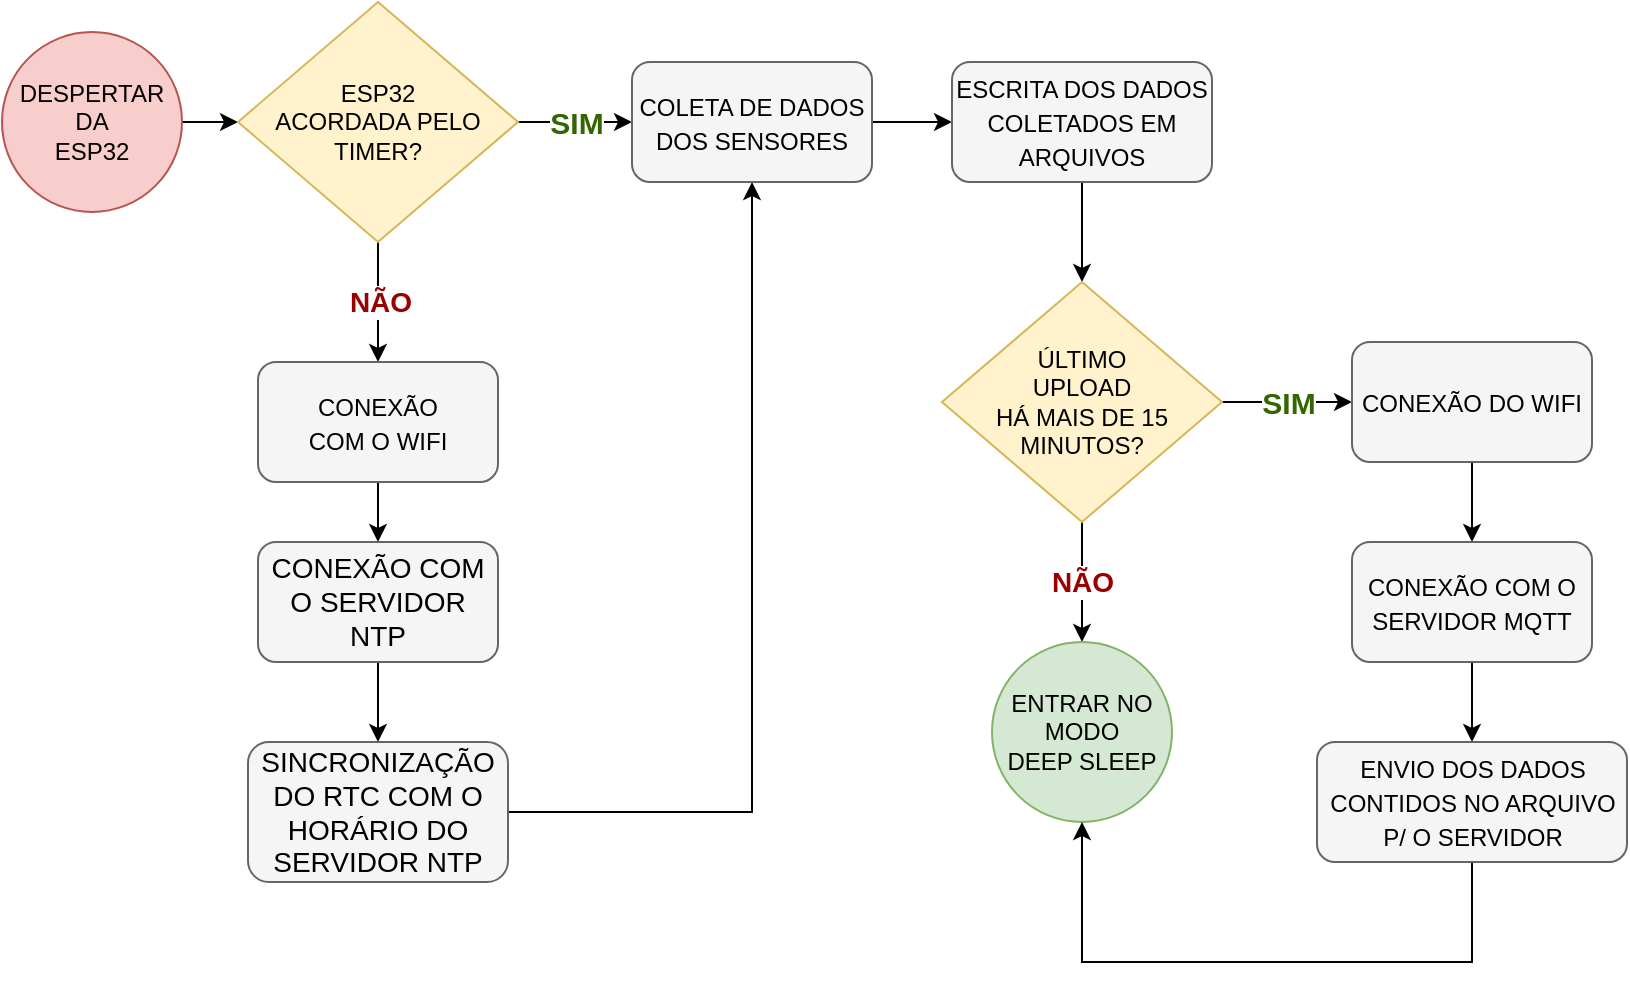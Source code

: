 <mxfile version="20.8.6" type="device"><diagram id="HXnWdgKpF-5sYzg2t52W" name="Page-1"><mxGraphModel dx="1687" dy="981" grid="1" gridSize="10" guides="1" tooltips="1" connect="1" arrows="1" fold="1" page="1" pageScale="1" pageWidth="850" pageHeight="1100" math="0" shadow="0"><root><mxCell id="0"/><mxCell id="1" parent="0"/><mxCell id="LSaRgQGM4pEnr6Bylzn9-3" style="edgeStyle=orthogonalEdgeStyle;rounded=0;orthogonalLoop=1;jettySize=auto;html=1;exitX=1;exitY=0.5;exitDx=0;exitDy=0;entryX=0;entryY=0.5;entryDx=0;entryDy=0;" edge="1" parent="1" source="LSaRgQGM4pEnr6Bylzn9-1" target="LSaRgQGM4pEnr6Bylzn9-4"><mxGeometry relative="1" as="geometry"><mxPoint x="240" y="180" as="targetPoint"/></mxGeometry></mxCell><mxCell id="LSaRgQGM4pEnr6Bylzn9-1" value="DESPERTAR&lt;br&gt;DA&lt;br&gt;ESP32" style="ellipse;whiteSpace=wrap;html=1;aspect=fixed;fillColor=#f8cecc;strokeColor=#b85450;" vertex="1" parent="1"><mxGeometry x="90" y="135" width="90" height="90" as="geometry"/></mxCell><mxCell id="LSaRgQGM4pEnr6Bylzn9-5" value="&lt;font color=&quot;#336600&quot; style=&quot;font-size: 15px;&quot;&gt;&lt;b style=&quot;&quot;&gt;SIM&lt;/b&gt;&lt;/font&gt;" style="edgeStyle=orthogonalEdgeStyle;rounded=0;orthogonalLoop=1;jettySize=auto;html=1;entryX=0;entryY=0.5;entryDx=0;entryDy=0;" edge="1" parent="1" source="LSaRgQGM4pEnr6Bylzn9-4" target="LSaRgQGM4pEnr6Bylzn9-14"><mxGeometry relative="1" as="geometry"><mxPoint x="480" y="180" as="targetPoint"/><mxPoint as="offset"/></mxGeometry></mxCell><mxCell id="LSaRgQGM4pEnr6Bylzn9-6" value="&lt;b&gt;&lt;font color=&quot;#990000&quot; style=&quot;font-size: 14px;&quot;&gt;NÃO&lt;/font&gt;&lt;/b&gt;" style="edgeStyle=orthogonalEdgeStyle;rounded=0;orthogonalLoop=1;jettySize=auto;html=1;" edge="1" parent="1" source="LSaRgQGM4pEnr6Bylzn9-4"><mxGeometry relative="1" as="geometry"><mxPoint x="278" y="300" as="targetPoint"/><mxPoint as="offset"/></mxGeometry></mxCell><mxCell id="LSaRgQGM4pEnr6Bylzn9-4" value="ESP32 &lt;br&gt;ACORDADA PELO TIMER?" style="rhombus;whiteSpace=wrap;html=1;fillColor=#fff2cc;strokeColor=#d6b656;" vertex="1" parent="1"><mxGeometry x="208" y="120" width="140" height="120" as="geometry"/></mxCell><mxCell id="LSaRgQGM4pEnr6Bylzn9-11" style="edgeStyle=orthogonalEdgeStyle;rounded=0;orthogonalLoop=1;jettySize=auto;html=1;entryX=0.5;entryY=0;entryDx=0;entryDy=0;fontSize=12;fontColor=#000000;" edge="1" parent="1" source="LSaRgQGM4pEnr6Bylzn9-8" target="LSaRgQGM4pEnr6Bylzn9-9"><mxGeometry relative="1" as="geometry"/></mxCell><mxCell id="LSaRgQGM4pEnr6Bylzn9-8" value="&lt;font color=&quot;#000000&quot; style=&quot;font-size: 12px;&quot;&gt;CONEXÃO &lt;br&gt;COM O WIFI&lt;/font&gt;" style="rounded=1;whiteSpace=wrap;html=1;fontSize=14;fontColor=#333333;fillColor=#f5f5f5;strokeColor=#666666;" vertex="1" parent="1"><mxGeometry x="218" y="300" width="120" height="60" as="geometry"/></mxCell><mxCell id="LSaRgQGM4pEnr6Bylzn9-12" style="edgeStyle=orthogonalEdgeStyle;rounded=0;orthogonalLoop=1;jettySize=auto;html=1;fontSize=12;fontColor=#000000;" edge="1" parent="1" source="LSaRgQGM4pEnr6Bylzn9-9" target="LSaRgQGM4pEnr6Bylzn9-10"><mxGeometry relative="1" as="geometry"/></mxCell><mxCell id="LSaRgQGM4pEnr6Bylzn9-9" value="&lt;font color=&quot;#000000&quot; style=&quot;&quot;&gt;CONEXÃO COM O SERVIDOR&lt;br&gt;NTP&lt;br&gt;&lt;/font&gt;" style="rounded=1;whiteSpace=wrap;html=1;fontSize=14;fontColor=#333333;fillColor=#f5f5f5;strokeColor=#666666;" vertex="1" parent="1"><mxGeometry x="218" y="390" width="120" height="60" as="geometry"/></mxCell><mxCell id="LSaRgQGM4pEnr6Bylzn9-13" style="edgeStyle=orthogonalEdgeStyle;rounded=0;orthogonalLoop=1;jettySize=auto;html=1;fontSize=12;fontColor=#000000;entryX=0.5;entryY=1;entryDx=0;entryDy=0;" edge="1" parent="1" source="LSaRgQGM4pEnr6Bylzn9-10" target="LSaRgQGM4pEnr6Bylzn9-14"><mxGeometry relative="1" as="geometry"><mxPoint x="520.0" y="200" as="targetPoint"/></mxGeometry></mxCell><mxCell id="LSaRgQGM4pEnr6Bylzn9-10" value="&lt;font color=&quot;#000000&quot; style=&quot;&quot;&gt;SINCRONIZAÇÃO DO RTC COM O HORÁRIO DO SERVIDOR NTP&lt;br&gt;&lt;/font&gt;" style="rounded=1;whiteSpace=wrap;html=1;fontSize=14;fontColor=#333333;fillColor=#f5f5f5;strokeColor=#666666;" vertex="1" parent="1"><mxGeometry x="213" y="490" width="130" height="70" as="geometry"/></mxCell><mxCell id="LSaRgQGM4pEnr6Bylzn9-16" style="edgeStyle=orthogonalEdgeStyle;rounded=0;orthogonalLoop=1;jettySize=auto;html=1;entryX=0;entryY=0.5;entryDx=0;entryDy=0;fontSize=12;fontColor=#000000;" edge="1" parent="1" source="LSaRgQGM4pEnr6Bylzn9-14" target="LSaRgQGM4pEnr6Bylzn9-15"><mxGeometry relative="1" as="geometry"/></mxCell><mxCell id="LSaRgQGM4pEnr6Bylzn9-14" value="&lt;font color=&quot;#000000&quot;&gt;&lt;span style=&quot;font-size: 12px;&quot;&gt;COLETA DE DADOS DOS SENSORES&lt;/span&gt;&lt;/font&gt;" style="rounded=1;whiteSpace=wrap;html=1;fontSize=14;fontColor=#333333;fillColor=#f5f5f5;strokeColor=#666666;" vertex="1" parent="1"><mxGeometry x="405" y="150" width="120" height="60" as="geometry"/></mxCell><mxCell id="LSaRgQGM4pEnr6Bylzn9-21" style="edgeStyle=orthogonalEdgeStyle;rounded=0;orthogonalLoop=1;jettySize=auto;html=1;fontSize=12;fontColor=#000000;" edge="1" parent="1" source="LSaRgQGM4pEnr6Bylzn9-15" target="LSaRgQGM4pEnr6Bylzn9-20"><mxGeometry relative="1" as="geometry"/></mxCell><mxCell id="LSaRgQGM4pEnr6Bylzn9-15" value="&lt;font color=&quot;#000000&quot;&gt;&lt;span style=&quot;font-size: 12px;&quot;&gt;ESCRITA DOS DADOS COLETADOS EM ARQUIVOS&lt;/span&gt;&lt;/font&gt;" style="rounded=1;whiteSpace=wrap;html=1;fontSize=14;fontColor=#333333;fillColor=#f5f5f5;strokeColor=#666666;" vertex="1" parent="1"><mxGeometry x="565" y="150" width="130" height="60" as="geometry"/></mxCell><mxCell id="LSaRgQGM4pEnr6Bylzn9-18" value="&lt;font color=&quot;#336600&quot; style=&quot;font-size: 15px;&quot;&gt;&lt;b style=&quot;&quot;&gt;SIM&lt;/b&gt;&lt;/font&gt;" style="edgeStyle=orthogonalEdgeStyle;rounded=0;orthogonalLoop=1;jettySize=auto;html=1;entryX=0;entryY=0.5;entryDx=0;entryDy=0;" edge="1" parent="1" source="LSaRgQGM4pEnr6Bylzn9-20" target="LSaRgQGM4pEnr6Bylzn9-23"><mxGeometry relative="1" as="geometry"><mxPoint x="800" y="320" as="targetPoint"/><mxPoint as="offset"/></mxGeometry></mxCell><mxCell id="LSaRgQGM4pEnr6Bylzn9-19" value="&lt;b&gt;&lt;font color=&quot;#990000&quot; style=&quot;font-size: 14px;&quot;&gt;NÃO&lt;/font&gt;&lt;/b&gt;" style="edgeStyle=orthogonalEdgeStyle;rounded=0;orthogonalLoop=1;jettySize=auto;html=1;entryX=0.5;entryY=0;entryDx=0;entryDy=0;" edge="1" parent="1" source="LSaRgQGM4pEnr6Bylzn9-20" target="LSaRgQGM4pEnr6Bylzn9-22"><mxGeometry relative="1" as="geometry"><mxPoint x="630" y="440" as="targetPoint"/><mxPoint as="offset"/></mxGeometry></mxCell><mxCell id="LSaRgQGM4pEnr6Bylzn9-20" value="ÚLTIMO &lt;br&gt;UPLOAD &lt;br&gt;HÁ MAIS DE 15 MINUTOS?" style="rhombus;whiteSpace=wrap;html=1;fillColor=#fff2cc;strokeColor=#d6b656;" vertex="1" parent="1"><mxGeometry x="560" y="260" width="140" height="120" as="geometry"/></mxCell><mxCell id="LSaRgQGM4pEnr6Bylzn9-22" value="ENTRAR NO MODO&lt;br&gt;DEEP SLEEP" style="ellipse;whiteSpace=wrap;html=1;aspect=fixed;fillColor=#d5e8d4;strokeColor=#82b366;" vertex="1" parent="1"><mxGeometry x="585" y="440" width="90" height="90" as="geometry"/></mxCell><mxCell id="LSaRgQGM4pEnr6Bylzn9-25" style="edgeStyle=orthogonalEdgeStyle;rounded=0;orthogonalLoop=1;jettySize=auto;html=1;fontSize=12;fontColor=#000000;" edge="1" parent="1" source="LSaRgQGM4pEnr6Bylzn9-23" target="LSaRgQGM4pEnr6Bylzn9-24"><mxGeometry relative="1" as="geometry"/></mxCell><mxCell id="LSaRgQGM4pEnr6Bylzn9-23" value="&lt;font color=&quot;#000000&quot; style=&quot;font-size: 12px;&quot;&gt;CONEXÃO DO WIFI&lt;/font&gt;" style="rounded=1;whiteSpace=wrap;html=1;fontSize=14;fontColor=#333333;fillColor=#f5f5f5;strokeColor=#666666;" vertex="1" parent="1"><mxGeometry x="765" y="290" width="120" height="60" as="geometry"/></mxCell><mxCell id="LSaRgQGM4pEnr6Bylzn9-27" style="edgeStyle=orthogonalEdgeStyle;rounded=0;orthogonalLoop=1;jettySize=auto;html=1;entryX=0.5;entryY=0;entryDx=0;entryDy=0;fontSize=12;fontColor=#000000;" edge="1" parent="1" source="LSaRgQGM4pEnr6Bylzn9-24" target="LSaRgQGM4pEnr6Bylzn9-26"><mxGeometry relative="1" as="geometry"/></mxCell><mxCell id="LSaRgQGM4pEnr6Bylzn9-24" value="&lt;font color=&quot;#000000&quot; style=&quot;font-size: 12px;&quot;&gt;CONEXÃO COM O SERVIDOR MQTT&lt;/font&gt;" style="rounded=1;whiteSpace=wrap;html=1;fontSize=14;fontColor=#333333;fillColor=#f5f5f5;strokeColor=#666666;" vertex="1" parent="1"><mxGeometry x="765" y="390" width="120" height="60" as="geometry"/></mxCell><mxCell id="LSaRgQGM4pEnr6Bylzn9-28" style="edgeStyle=orthogonalEdgeStyle;rounded=0;orthogonalLoop=1;jettySize=auto;html=1;entryX=0.5;entryY=1;entryDx=0;entryDy=0;fontSize=12;fontColor=#000000;exitX=0.5;exitY=1;exitDx=0;exitDy=0;" edge="1" parent="1" source="LSaRgQGM4pEnr6Bylzn9-26" target="LSaRgQGM4pEnr6Bylzn9-22"><mxGeometry relative="1" as="geometry"><Array as="points"><mxPoint x="825" y="600"/><mxPoint x="630" y="600"/></Array></mxGeometry></mxCell><mxCell id="LSaRgQGM4pEnr6Bylzn9-26" value="&lt;font color=&quot;#000000&quot; style=&quot;font-size: 12px;&quot;&gt;ENVIO DOS DADOS CONTIDOS NO ARQUIVO P/ O SERVIDOR&lt;/font&gt;" style="rounded=1;whiteSpace=wrap;html=1;fontSize=14;fontColor=#333333;fillColor=#f5f5f5;strokeColor=#666666;" vertex="1" parent="1"><mxGeometry x="747.5" y="490" width="155" height="60" as="geometry"/></mxCell></root></mxGraphModel></diagram></mxfile>